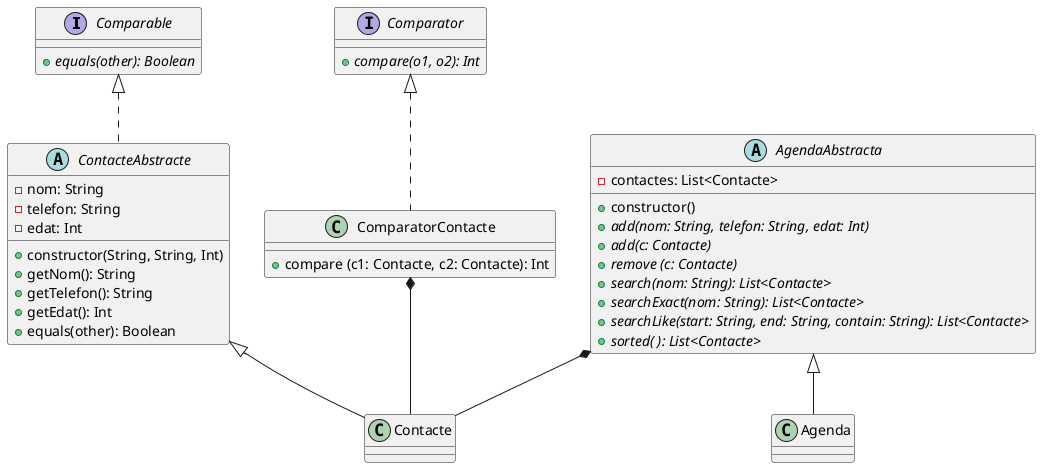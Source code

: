 @startuml
'https://plantuml.com/class-diagram

interface Comparable{
  {abstract} + equals(other): Boolean
}
interface Comparator {
    {abstract} + compare(o1, o2): Int
 }

abstract class AgendaAbstracta {
     - contactes: List<Contacte>
     + constructor()
     {abstract} + add(nom: String, telefon: String, edat: Int)
     {abstract} + add(c: Contacte)
     {abstract} + remove (c: Contacte)
     {abstract} + search(nom: String): List<Contacte>
     {abstract} + searchExact(nom: String): List<Contacte>
     {abstract} + searchLike(start: String, end: String, contain: String): List<Contacte>
     {abstract} + sorted( ): List<Contacte>
}
abstract class ContacteAbstracte {
    - nom: String
    - telefon: String
    - edat: Int
    + constructor(String, String, Int)
    + getNom(): String
    + getTelefon(): String
    + getEdat(): Int
    + equals(other): Boolean
    }

class ComparatorContacte {
    + compare (c1: Contacte, c2: Contacte): Int
}

class Agenda {
}


AgendaAbstracta <|-- Agenda
Comparable <|.. ContacteAbstracte
ContacteAbstracte <|-- Contacte
Comparator <|..ComparatorContacte

AgendaAbstracta *-- Contacte
ComparatorContacte *--Contacte
@enduml